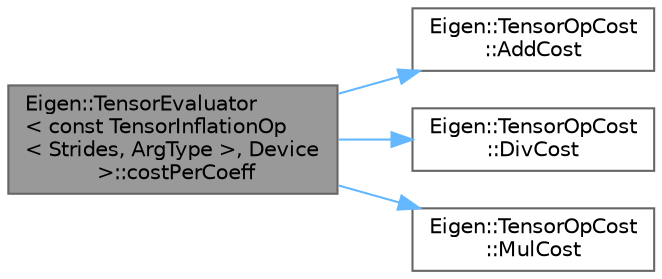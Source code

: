 digraph "Eigen::TensorEvaluator&lt; const TensorInflationOp&lt; Strides, ArgType &gt;, Device &gt;::costPerCoeff"
{
 // LATEX_PDF_SIZE
  bgcolor="transparent";
  edge [fontname=Helvetica,fontsize=10,labelfontname=Helvetica,labelfontsize=10];
  node [fontname=Helvetica,fontsize=10,shape=box,height=0.2,width=0.4];
  rankdir="LR";
  Node1 [id="Node000001",label="Eigen::TensorEvaluator\l\< const TensorInflationOp\l\< Strides, ArgType \>, Device\l \>::costPerCoeff",height=0.2,width=0.4,color="gray40", fillcolor="grey60", style="filled", fontcolor="black",tooltip=" "];
  Node1 -> Node2 [id="edge4_Node000001_Node000002",color="steelblue1",style="solid",tooltip=" "];
  Node2 [id="Node000002",label="Eigen::TensorOpCost\l::AddCost",height=0.2,width=0.4,color="grey40", fillcolor="white", style="filled",URL="$class_eigen_1_1_tensor_op_cost.html#a7c74e94f5c5992ddd756ba868df98441",tooltip=" "];
  Node1 -> Node3 [id="edge5_Node000001_Node000003",color="steelblue1",style="solid",tooltip=" "];
  Node3 [id="Node000003",label="Eigen::TensorOpCost\l::DivCost",height=0.2,width=0.4,color="grey40", fillcolor="white", style="filled",URL="$class_eigen_1_1_tensor_op_cost.html#ab5da69fab8e443d48fafa9880aa8691c",tooltip=" "];
  Node1 -> Node4 [id="edge6_Node000001_Node000004",color="steelblue1",style="solid",tooltip=" "];
  Node4 [id="Node000004",label="Eigen::TensorOpCost\l::MulCost",height=0.2,width=0.4,color="grey40", fillcolor="white", style="filled",URL="$class_eigen_1_1_tensor_op_cost.html#a6beccb61485f429ac575d0a22abf9014",tooltip=" "];
}
